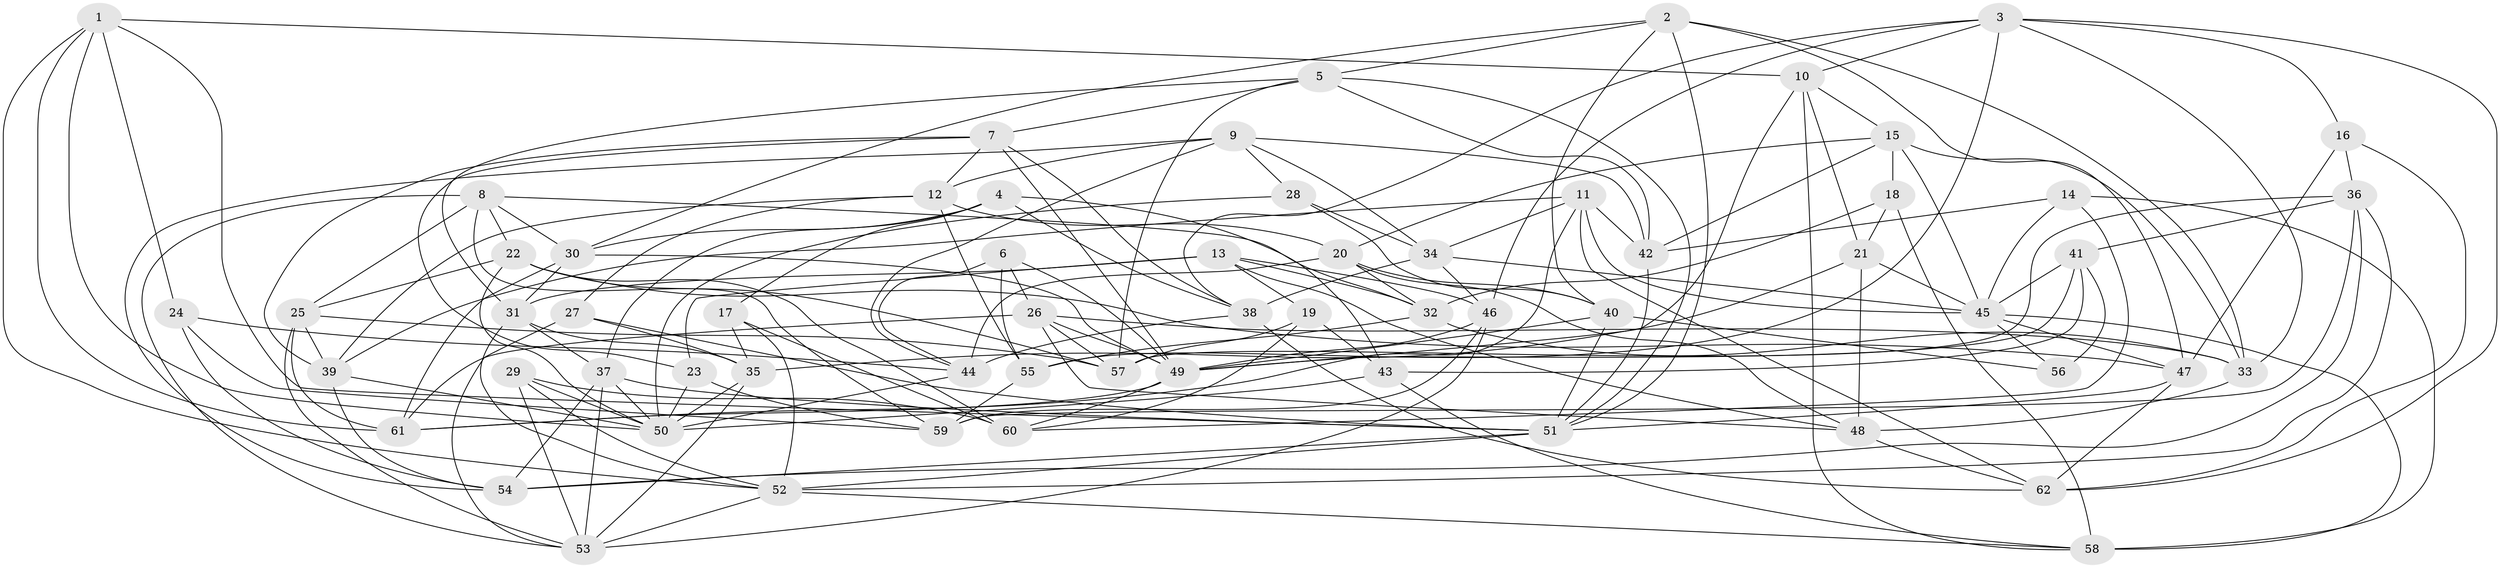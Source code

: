 // original degree distribution, {4: 1.0}
// Generated by graph-tools (version 1.1) at 2025/26/03/09/25 03:26:49]
// undirected, 62 vertices, 181 edges
graph export_dot {
graph [start="1"]
  node [color=gray90,style=filled];
  1;
  2;
  3;
  4;
  5;
  6;
  7;
  8;
  9;
  10;
  11;
  12;
  13;
  14;
  15;
  16;
  17;
  18;
  19;
  20;
  21;
  22;
  23;
  24;
  25;
  26;
  27;
  28;
  29;
  30;
  31;
  32;
  33;
  34;
  35;
  36;
  37;
  38;
  39;
  40;
  41;
  42;
  43;
  44;
  45;
  46;
  47;
  48;
  49;
  50;
  51;
  52;
  53;
  54;
  55;
  56;
  57;
  58;
  59;
  60;
  61;
  62;
  1 -- 10 [weight=1.0];
  1 -- 24 [weight=1.0];
  1 -- 50 [weight=1.0];
  1 -- 51 [weight=1.0];
  1 -- 52 [weight=1.0];
  1 -- 61 [weight=1.0];
  2 -- 5 [weight=1.0];
  2 -- 30 [weight=1.0];
  2 -- 33 [weight=1.0];
  2 -- 40 [weight=1.0];
  2 -- 47 [weight=1.0];
  2 -- 51 [weight=1.0];
  3 -- 10 [weight=1.0];
  3 -- 16 [weight=1.0];
  3 -- 33 [weight=1.0];
  3 -- 38 [weight=1.0];
  3 -- 46 [weight=1.0];
  3 -- 55 [weight=2.0];
  3 -- 62 [weight=1.0];
  4 -- 17 [weight=1.0];
  4 -- 30 [weight=1.0];
  4 -- 37 [weight=1.0];
  4 -- 38 [weight=1.0];
  4 -- 43 [weight=2.0];
  5 -- 7 [weight=1.0];
  5 -- 31 [weight=1.0];
  5 -- 42 [weight=1.0];
  5 -- 51 [weight=1.0];
  5 -- 57 [weight=1.0];
  6 -- 26 [weight=1.0];
  6 -- 44 [weight=1.0];
  6 -- 49 [weight=1.0];
  6 -- 55 [weight=1.0];
  7 -- 12 [weight=1.0];
  7 -- 23 [weight=1.0];
  7 -- 38 [weight=1.0];
  7 -- 39 [weight=1.0];
  7 -- 49 [weight=1.0];
  8 -- 22 [weight=1.0];
  8 -- 25 [weight=1.0];
  8 -- 30 [weight=1.0];
  8 -- 32 [weight=1.0];
  8 -- 53 [weight=1.0];
  8 -- 59 [weight=1.0];
  9 -- 12 [weight=1.0];
  9 -- 28 [weight=1.0];
  9 -- 34 [weight=1.0];
  9 -- 42 [weight=1.0];
  9 -- 44 [weight=1.0];
  9 -- 54 [weight=1.0];
  10 -- 15 [weight=1.0];
  10 -- 21 [weight=1.0];
  10 -- 49 [weight=1.0];
  10 -- 58 [weight=1.0];
  11 -- 34 [weight=1.0];
  11 -- 39 [weight=1.0];
  11 -- 42 [weight=1.0];
  11 -- 45 [weight=1.0];
  11 -- 61 [weight=1.0];
  11 -- 62 [weight=1.0];
  12 -- 20 [weight=1.0];
  12 -- 27 [weight=1.0];
  12 -- 39 [weight=1.0];
  12 -- 55 [weight=1.0];
  13 -- 19 [weight=1.0];
  13 -- 23 [weight=1.0];
  13 -- 31 [weight=1.0];
  13 -- 32 [weight=1.0];
  13 -- 46 [weight=1.0];
  13 -- 48 [weight=1.0];
  14 -- 42 [weight=1.0];
  14 -- 45 [weight=1.0];
  14 -- 58 [weight=1.0];
  14 -- 60 [weight=1.0];
  15 -- 18 [weight=1.0];
  15 -- 20 [weight=1.0];
  15 -- 33 [weight=1.0];
  15 -- 42 [weight=1.0];
  15 -- 45 [weight=1.0];
  16 -- 36 [weight=1.0];
  16 -- 47 [weight=1.0];
  16 -- 62 [weight=1.0];
  17 -- 35 [weight=1.0];
  17 -- 52 [weight=1.0];
  17 -- 60 [weight=1.0];
  18 -- 21 [weight=1.0];
  18 -- 32 [weight=1.0];
  18 -- 58 [weight=1.0];
  19 -- 43 [weight=1.0];
  19 -- 57 [weight=1.0];
  19 -- 60 [weight=1.0];
  20 -- 32 [weight=1.0];
  20 -- 40 [weight=1.0];
  20 -- 44 [weight=1.0];
  20 -- 48 [weight=1.0];
  21 -- 35 [weight=1.0];
  21 -- 45 [weight=2.0];
  21 -- 48 [weight=1.0];
  22 -- 25 [weight=1.0];
  22 -- 47 [weight=1.0];
  22 -- 50 [weight=1.0];
  22 -- 57 [weight=1.0];
  22 -- 60 [weight=1.0];
  23 -- 50 [weight=1.0];
  23 -- 59 [weight=1.0];
  24 -- 44 [weight=1.0];
  24 -- 54 [weight=1.0];
  24 -- 59 [weight=1.0];
  25 -- 39 [weight=1.0];
  25 -- 53 [weight=1.0];
  25 -- 57 [weight=1.0];
  25 -- 61 [weight=1.0];
  26 -- 33 [weight=1.0];
  26 -- 48 [weight=1.0];
  26 -- 49 [weight=1.0];
  26 -- 57 [weight=1.0];
  26 -- 61 [weight=1.0];
  27 -- 35 [weight=1.0];
  27 -- 51 [weight=1.0];
  27 -- 53 [weight=1.0];
  28 -- 34 [weight=1.0];
  28 -- 40 [weight=1.0];
  28 -- 50 [weight=1.0];
  29 -- 50 [weight=1.0];
  29 -- 52 [weight=1.0];
  29 -- 53 [weight=1.0];
  29 -- 60 [weight=1.0];
  30 -- 31 [weight=1.0];
  30 -- 49 [weight=1.0];
  30 -- 61 [weight=1.0];
  31 -- 35 [weight=1.0];
  31 -- 37 [weight=1.0];
  31 -- 52 [weight=1.0];
  32 -- 33 [weight=1.0];
  32 -- 55 [weight=1.0];
  33 -- 48 [weight=1.0];
  34 -- 38 [weight=1.0];
  34 -- 45 [weight=1.0];
  34 -- 46 [weight=1.0];
  35 -- 50 [weight=1.0];
  35 -- 53 [weight=1.0];
  36 -- 41 [weight=1.0];
  36 -- 52 [weight=1.0];
  36 -- 54 [weight=1.0];
  36 -- 57 [weight=1.0];
  36 -- 59 [weight=1.0];
  37 -- 50 [weight=1.0];
  37 -- 51 [weight=1.0];
  37 -- 53 [weight=1.0];
  37 -- 54 [weight=1.0];
  38 -- 44 [weight=1.0];
  38 -- 62 [weight=1.0];
  39 -- 50 [weight=1.0];
  39 -- 54 [weight=1.0];
  40 -- 49 [weight=1.0];
  40 -- 51 [weight=1.0];
  40 -- 56 [weight=1.0];
  41 -- 43 [weight=1.0];
  41 -- 45 [weight=1.0];
  41 -- 49 [weight=1.0];
  41 -- 56 [weight=2.0];
  42 -- 51 [weight=1.0];
  43 -- 50 [weight=1.0];
  43 -- 58 [weight=1.0];
  44 -- 50 [weight=1.0];
  45 -- 47 [weight=1.0];
  45 -- 56 [weight=1.0];
  45 -- 58 [weight=1.0];
  46 -- 49 [weight=1.0];
  46 -- 53 [weight=1.0];
  46 -- 59 [weight=1.0];
  47 -- 51 [weight=1.0];
  47 -- 62 [weight=1.0];
  48 -- 62 [weight=1.0];
  49 -- 60 [weight=1.0];
  49 -- 61 [weight=1.0];
  51 -- 52 [weight=1.0];
  51 -- 54 [weight=1.0];
  52 -- 53 [weight=1.0];
  52 -- 58 [weight=1.0];
  55 -- 59 [weight=1.0];
}
